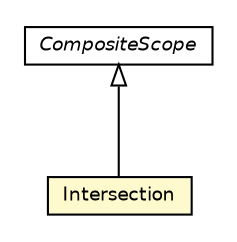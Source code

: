#!/usr/local/bin/dot
#
# Class diagram 
# Generated by UMLGraph version 5.2 (http://www.umlgraph.org/)
#

digraph G {
	edge [fontname="Helvetica",fontsize=10,labelfontname="Helvetica",labelfontsize=10];
	node [fontname="Helvetica",fontsize=10,shape=plaintext];
	nodesep=0.25;
	ranksep=0.5;
	// chameleon.core.scope.Intersection
	c21991 [label=<<table title="chameleon.core.scope.Intersection" border="0" cellborder="1" cellspacing="0" cellpadding="2" port="p" bgcolor="lemonChiffon" href="./Intersection.html">
		<tr><td><table border="0" cellspacing="0" cellpadding="1">
<tr><td align="center" balign="center"> Intersection </td></tr>
		</table></td></tr>
		</table>>, fontname="Helvetica", fontcolor="black", fontsize=9.0];
	// chameleon.core.scope.CompositeScope
	c21992 [label=<<table title="chameleon.core.scope.CompositeScope" border="0" cellborder="1" cellspacing="0" cellpadding="2" port="p" href="./CompositeScope.html">
		<tr><td><table border="0" cellspacing="0" cellpadding="1">
<tr><td align="center" balign="center"><font face="Helvetica-Oblique"> CompositeScope </font></td></tr>
		</table></td></tr>
		</table>>, fontname="Helvetica", fontcolor="black", fontsize=9.0];
	//chameleon.core.scope.Intersection extends chameleon.core.scope.CompositeScope
	c21992:p -> c21991:p [dir=back,arrowtail=empty];
}

